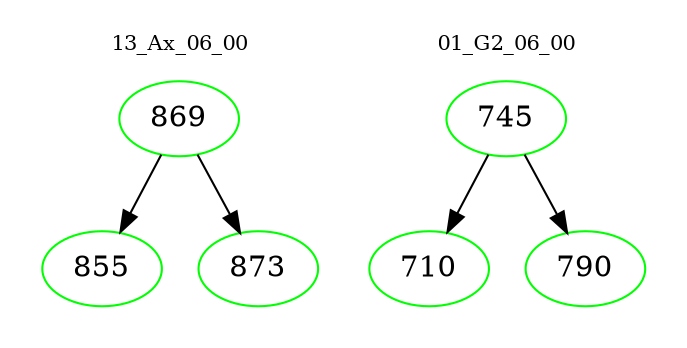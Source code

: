 digraph{
subgraph cluster_0 {
color = white
label = "13_Ax_06_00";
fontsize=10;
T0_869 [label="869", color="green"]
T0_869 -> T0_855 [color="black"]
T0_855 [label="855", color="green"]
T0_869 -> T0_873 [color="black"]
T0_873 [label="873", color="green"]
}
subgraph cluster_1 {
color = white
label = "01_G2_06_00";
fontsize=10;
T1_745 [label="745", color="green"]
T1_745 -> T1_710 [color="black"]
T1_710 [label="710", color="green"]
T1_745 -> T1_790 [color="black"]
T1_790 [label="790", color="green"]
}
}
